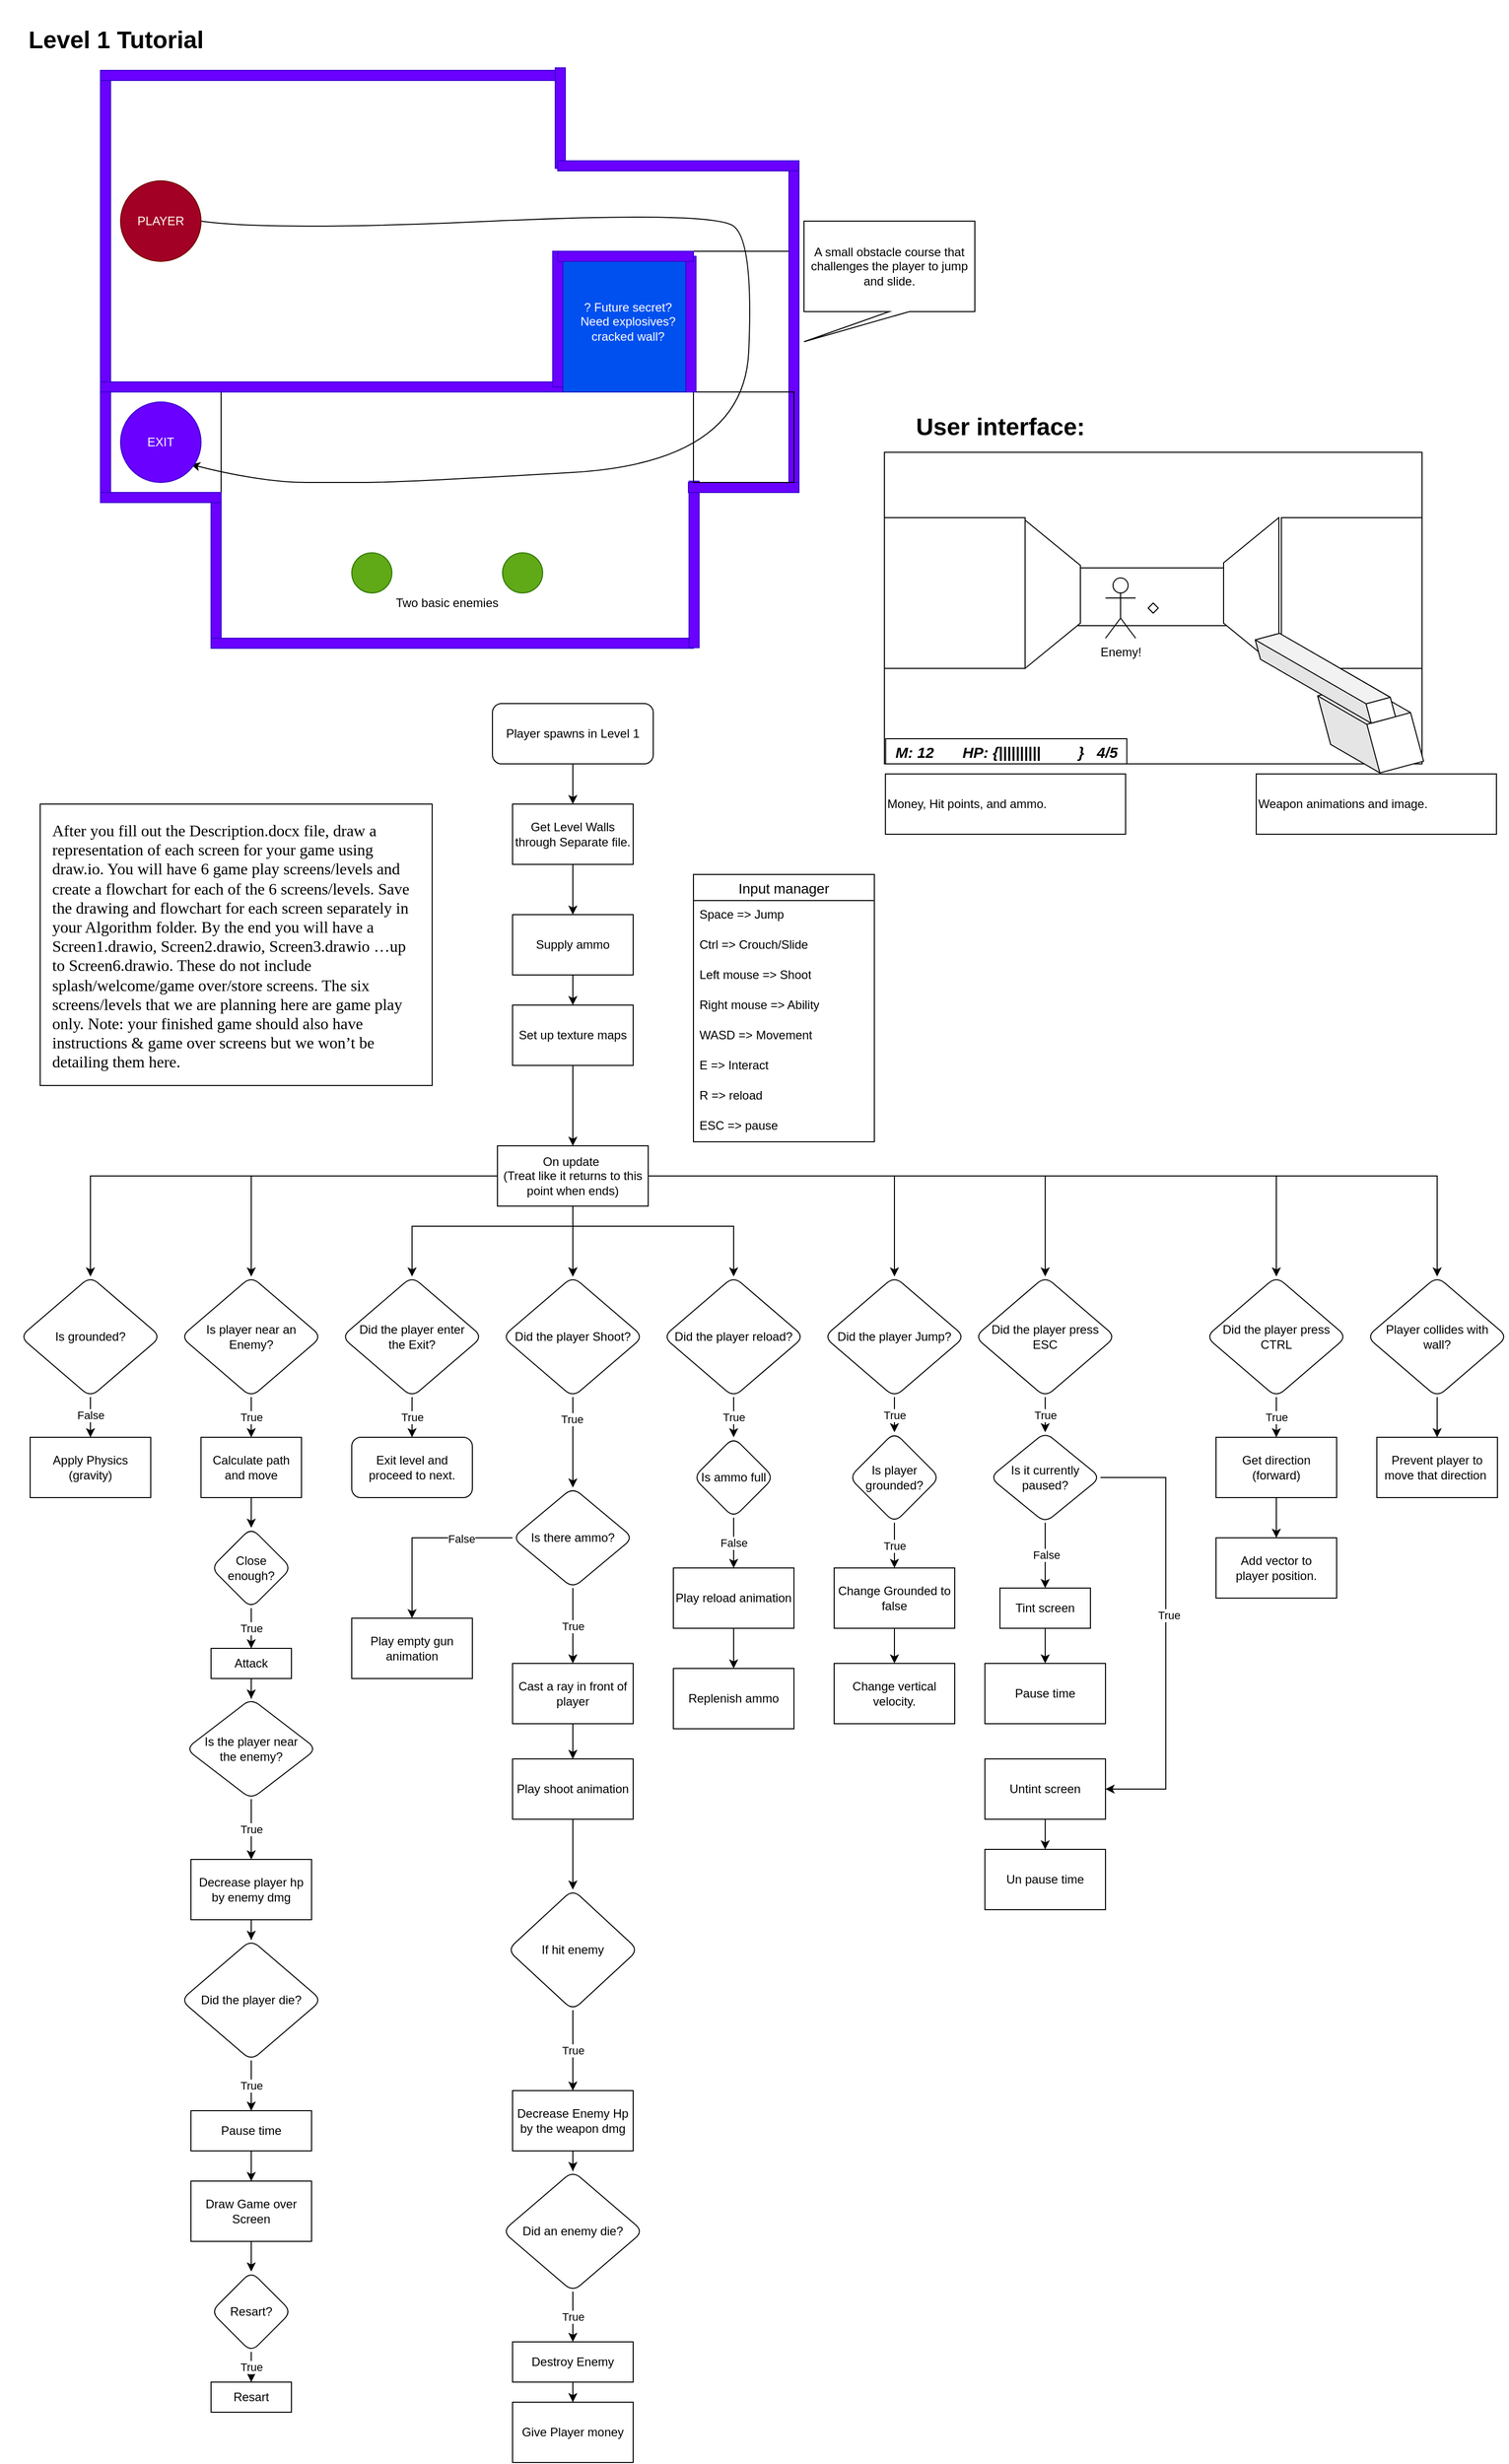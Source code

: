 <mxfile version="26.2.13">
  <diagram name="Page-1" id="WNBqa6FWyOd_pCipYuLc">
    <mxGraphModel dx="2950" dy="1890" grid="1" gridSize="10" guides="1" tooltips="1" connect="1" arrows="1" fold="1" page="1" pageScale="1" pageWidth="1200" pageHeight="2400" math="0" shadow="0">
      <root>
        <mxCell id="0" />
        <mxCell id="1" parent="0" />
        <mxCell id="zTRvoI3KLLLi6bIDWfeQ-5" value="" style="rounded=0;whiteSpace=wrap;html=1;gradientColor=default;fillColor=none;movable=1;resizable=1;rotatable=1;deletable=1;editable=1;locked=0;connectable=1;shadow=0;" parent="1" vertex="1">
          <mxGeometry x="690" y="270" width="100" height="140" as="geometry" />
        </mxCell>
        <mxCell id="zTRvoI3KLLLi6bIDWfeQ-10" value="" style="rounded=0;whiteSpace=wrap;html=1;" parent="1" vertex="1">
          <mxGeometry x="100" y="410" width="120" height="100" as="geometry" />
        </mxCell>
        <mxCell id="zTRvoI3KLLLi6bIDWfeQ-9" value="" style="curved=1;endArrow=classic;html=1;rounded=0;exitX=1;exitY=0.5;exitDx=0;exitDy=0;" parent="1" source="zTRvoI3KLLLi6bIDWfeQ-16" edge="1">
          <mxGeometry width="50" height="50" relative="1" as="geometry">
            <mxPoint x="280.0" y="240" as="sourcePoint" />
            <mxPoint x="190" y="481.951" as="targetPoint" />
            <Array as="points">
              <mxPoint x="270" y="250" />
              <mxPoint x="710" y="230" />
              <mxPoint x="750" y="260" />
              <mxPoint x="740" y="480" />
              <mxPoint x="400" y="500" />
              <mxPoint x="330" y="500" />
              <mxPoint x="280" y="500" />
              <mxPoint x="220" y="490" />
            </Array>
          </mxGeometry>
        </mxCell>
        <mxCell id="zTRvoI3KLLLi6bIDWfeQ-12" value="A small obstacle course that challenges the player to jump and slide." style="shape=callout;whiteSpace=wrap;html=1;perimeter=calloutPerimeter;position2=0;" parent="1" vertex="1">
          <mxGeometry x="800" y="240" width="170" height="120" as="geometry" />
        </mxCell>
        <mxCell id="zTRvoI3KLLLi6bIDWfeQ-13" value="" style="ellipse;whiteSpace=wrap;html=1;aspect=fixed;fillColor=#60a917;fontColor=#ffffff;strokeColor=#2D7600;" parent="1" vertex="1">
          <mxGeometry x="500" y="570" width="40" height="40" as="geometry" />
        </mxCell>
        <mxCell id="zTRvoI3KLLLi6bIDWfeQ-14" value="" style="ellipse;whiteSpace=wrap;html=1;aspect=fixed;fillColor=#60a917;fontColor=#ffffff;strokeColor=#2D7600;" parent="1" vertex="1">
          <mxGeometry x="350" y="570" width="40" height="40" as="geometry" />
        </mxCell>
        <mxCell id="zTRvoI3KLLLi6bIDWfeQ-15" value="Two basic enemies" style="text;html=1;align=center;verticalAlign=middle;whiteSpace=wrap;rounded=0;" parent="1" vertex="1">
          <mxGeometry x="390" y="610" width="110" height="20" as="geometry" />
        </mxCell>
        <mxCell id="zTRvoI3KLLLi6bIDWfeQ-16" value="PLAYER" style="ellipse;whiteSpace=wrap;html=1;aspect=fixed;fillColor=#a20025;fontColor=#ffffff;strokeColor=#6F0000;" parent="1" vertex="1">
          <mxGeometry x="120" y="200" width="80" height="80" as="geometry" />
        </mxCell>
        <mxCell id="zTRvoI3KLLLi6bIDWfeQ-18" value="EXIT" style="ellipse;whiteSpace=wrap;html=1;aspect=fixed;fillColor=#6a00ff;fontColor=#ffffff;strokeColor=#3700CC;" parent="1" vertex="1">
          <mxGeometry x="120" y="420" width="80" height="80" as="geometry" />
        </mxCell>
        <mxCell id="-UVeHRwFFb3G7hV3x6fx-47" value="" style="edgeStyle=orthogonalEdgeStyle;rounded=0;orthogonalLoop=1;jettySize=auto;html=1;" parent="1" source="zTRvoI3KLLLi6bIDWfeQ-20" target="-UVeHRwFFb3G7hV3x6fx-46" edge="1">
          <mxGeometry relative="1" as="geometry" />
        </mxCell>
        <mxCell id="zTRvoI3KLLLi6bIDWfeQ-20" value="Player spawns in Level 1" style="rounded=1;whiteSpace=wrap;html=1;" parent="1" vertex="1">
          <mxGeometry x="490" y="720" width="160" height="60" as="geometry" />
        </mxCell>
        <mxCell id="zTRvoI3KLLLi6bIDWfeQ-32" value="Input manager" style="swimlane;fontStyle=0;childLayout=stackLayout;horizontal=1;startSize=26;horizontalStack=0;resizeParent=1;resizeParentMax=0;resizeLast=0;collapsible=1;marginBottom=0;align=center;fontSize=14;" parent="1" vertex="1">
          <mxGeometry x="690" y="890" width="180" height="266" as="geometry">
            <mxRectangle x="790" y="520" width="130" height="30" as="alternateBounds" />
          </mxGeometry>
        </mxCell>
        <mxCell id="zTRvoI3KLLLi6bIDWfeQ-33" value="Space =&amp;gt; Jump" style="text;strokeColor=none;fillColor=none;spacingLeft=4;spacingRight=4;overflow=hidden;rotatable=0;points=[[0,0.5],[1,0.5]];portConstraint=eastwest;fontSize=12;whiteSpace=wrap;html=1;" parent="zTRvoI3KLLLi6bIDWfeQ-32" vertex="1">
          <mxGeometry y="26" width="180" height="30" as="geometry" />
        </mxCell>
        <mxCell id="zTRvoI3KLLLi6bIDWfeQ-34" value="Ctrl =&amp;gt; Crouch/Slide" style="text;strokeColor=none;fillColor=none;spacingLeft=4;spacingRight=4;overflow=hidden;rotatable=0;points=[[0,0.5],[1,0.5]];portConstraint=eastwest;fontSize=12;whiteSpace=wrap;html=1;" parent="zTRvoI3KLLLi6bIDWfeQ-32" vertex="1">
          <mxGeometry y="56" width="180" height="30" as="geometry" />
        </mxCell>
        <mxCell id="zTRvoI3KLLLi6bIDWfeQ-35" value="Left mouse =&amp;gt; Shoot" style="text;strokeColor=none;fillColor=none;spacingLeft=4;spacingRight=4;overflow=hidden;rotatable=0;points=[[0,0.5],[1,0.5]];portConstraint=eastwest;fontSize=12;whiteSpace=wrap;html=1;" parent="zTRvoI3KLLLi6bIDWfeQ-32" vertex="1">
          <mxGeometry y="86" width="180" height="30" as="geometry" />
        </mxCell>
        <mxCell id="zTRvoI3KLLLi6bIDWfeQ-36" value="Right mouse =&amp;gt; Ability" style="text;strokeColor=none;fillColor=none;spacingLeft=4;spacingRight=4;overflow=hidden;rotatable=0;points=[[0,0.5],[1,0.5]];portConstraint=eastwest;fontSize=12;whiteSpace=wrap;html=1;" parent="zTRvoI3KLLLi6bIDWfeQ-32" vertex="1">
          <mxGeometry y="116" width="180" height="30" as="geometry" />
        </mxCell>
        <mxCell id="zTRvoI3KLLLi6bIDWfeQ-37" value="WASD =&amp;gt; Movement" style="text;strokeColor=none;fillColor=none;spacingLeft=4;spacingRight=4;overflow=hidden;rotatable=0;points=[[0,0.5],[1,0.5]];portConstraint=eastwest;fontSize=12;whiteSpace=wrap;html=1;" parent="zTRvoI3KLLLi6bIDWfeQ-32" vertex="1">
          <mxGeometry y="146" width="180" height="30" as="geometry" />
        </mxCell>
        <mxCell id="zTRvoI3KLLLi6bIDWfeQ-39" value="E =&amp;gt; Interact" style="text;strokeColor=none;fillColor=none;spacingLeft=4;spacingRight=4;overflow=hidden;rotatable=0;points=[[0,0.5],[1,0.5]];portConstraint=eastwest;fontSize=12;whiteSpace=wrap;html=1;" parent="zTRvoI3KLLLi6bIDWfeQ-32" vertex="1">
          <mxGeometry y="176" width="180" height="30" as="geometry" />
        </mxCell>
        <mxCell id="zTRvoI3KLLLi6bIDWfeQ-38" value="R =&amp;gt; reload" style="text;strokeColor=none;fillColor=none;spacingLeft=4;spacingRight=4;overflow=hidden;rotatable=0;points=[[0,0.5],[1,0.5]];portConstraint=eastwest;fontSize=12;whiteSpace=wrap;html=1;" parent="zTRvoI3KLLLi6bIDWfeQ-32" vertex="1">
          <mxGeometry y="206" width="180" height="30" as="geometry" />
        </mxCell>
        <mxCell id="-UVeHRwFFb3G7hV3x6fx-55" value="ESC =&amp;gt; pause" style="text;strokeColor=none;fillColor=none;spacingLeft=4;spacingRight=4;overflow=hidden;rotatable=0;points=[[0,0.5],[1,0.5]];portConstraint=eastwest;fontSize=12;whiteSpace=wrap;html=1;" parent="zTRvoI3KLLLi6bIDWfeQ-32" vertex="1">
          <mxGeometry y="236" width="180" height="30" as="geometry" />
        </mxCell>
        <mxCell id="-UVeHRwFFb3G7hV3x6fx-13" value="" style="edgeStyle=orthogonalEdgeStyle;rounded=0;orthogonalLoop=1;jettySize=auto;html=1;" parent="1" source="zTRvoI3KLLLi6bIDWfeQ-40" target="-UVeHRwFFb3G7hV3x6fx-12" edge="1">
          <mxGeometry relative="1" as="geometry" />
        </mxCell>
        <mxCell id="dE-LeP1mxCF8OfB47Rku-4" value="True" style="edgeLabel;html=1;align=center;verticalAlign=middle;resizable=0;points=[];" parent="-UVeHRwFFb3G7hV3x6fx-13" vertex="1" connectable="0">
          <mxGeometry x="-0.511" y="-1" relative="1" as="geometry">
            <mxPoint as="offset" />
          </mxGeometry>
        </mxCell>
        <mxCell id="zTRvoI3KLLLi6bIDWfeQ-40" value="Did the player Shoot?" style="rhombus;whiteSpace=wrap;html=1;rounded=1;" parent="1" vertex="1">
          <mxGeometry x="500" y="1290" width="140" height="120" as="geometry" />
        </mxCell>
        <mxCell id="zTRvoI3KLLLi6bIDWfeQ-42" value="Apply Physics (gravity)" style="rounded=0;whiteSpace=wrap;html=1;" parent="1" vertex="1">
          <mxGeometry x="30" y="1450" width="120" height="60" as="geometry" />
        </mxCell>
        <mxCell id="zTRvoI3KLLLi6bIDWfeQ-55" value="" style="edgeStyle=orthogonalEdgeStyle;rounded=0;orthogonalLoop=1;jettySize=auto;html=1;" parent="1" source="zTRvoI3KLLLi6bIDWfeQ-43" target="zTRvoI3KLLLi6bIDWfeQ-40" edge="1">
          <mxGeometry relative="1" as="geometry" />
        </mxCell>
        <mxCell id="zTRvoI3KLLLi6bIDWfeQ-56" value="" style="edgeStyle=orthogonalEdgeStyle;rounded=0;orthogonalLoop=1;jettySize=auto;html=1;" parent="1" source="zTRvoI3KLLLi6bIDWfeQ-43" target="zTRvoI3KLLLi6bIDWfeQ-40" edge="1">
          <mxGeometry relative="1" as="geometry" />
        </mxCell>
        <mxCell id="zTRvoI3KLLLi6bIDWfeQ-66" style="edgeStyle=orthogonalEdgeStyle;rounded=0;orthogonalLoop=1;jettySize=auto;html=1;entryX=0.5;entryY=0;entryDx=0;entryDy=0;" parent="1" source="zTRvoI3KLLLi6bIDWfeQ-43" target="zTRvoI3KLLLi6bIDWfeQ-65" edge="1">
          <mxGeometry relative="1" as="geometry">
            <Array as="points">
              <mxPoint x="570" y="1240" />
              <mxPoint x="410" y="1240" />
            </Array>
          </mxGeometry>
        </mxCell>
        <mxCell id="zTRvoI3KLLLi6bIDWfeQ-106" style="edgeStyle=orthogonalEdgeStyle;rounded=0;orthogonalLoop=1;jettySize=auto;html=1;" parent="1" source="zTRvoI3KLLLi6bIDWfeQ-43" target="zTRvoI3KLLLi6bIDWfeQ-93" edge="1">
          <mxGeometry relative="1" as="geometry" />
        </mxCell>
        <mxCell id="-UVeHRwFFb3G7hV3x6fx-5" style="edgeStyle=orthogonalEdgeStyle;rounded=0;orthogonalLoop=1;jettySize=auto;html=1;" parent="1" source="zTRvoI3KLLLi6bIDWfeQ-43" target="-UVeHRwFFb3G7hV3x6fx-4" edge="1">
          <mxGeometry relative="1" as="geometry">
            <Array as="points">
              <mxPoint x="570" y="1240" />
              <mxPoint x="730" y="1240" />
            </Array>
          </mxGeometry>
        </mxCell>
        <mxCell id="-UVeHRwFFb3G7hV3x6fx-20" style="edgeStyle=orthogonalEdgeStyle;rounded=0;orthogonalLoop=1;jettySize=auto;html=1;" parent="1" source="zTRvoI3KLLLi6bIDWfeQ-43" target="-UVeHRwFFb3G7hV3x6fx-19" edge="1">
          <mxGeometry relative="1" as="geometry" />
        </mxCell>
        <mxCell id="-UVeHRwFFb3G7hV3x6fx-49" style="edgeStyle=orthogonalEdgeStyle;rounded=0;orthogonalLoop=1;jettySize=auto;html=1;" parent="1" source="zTRvoI3KLLLi6bIDWfeQ-43" target="-UVeHRwFFb3G7hV3x6fx-34" edge="1">
          <mxGeometry relative="1" as="geometry" />
        </mxCell>
        <mxCell id="dE-LeP1mxCF8OfB47Rku-6" style="edgeStyle=orthogonalEdgeStyle;rounded=0;orthogonalLoop=1;jettySize=auto;html=1;entryX=0.5;entryY=0;entryDx=0;entryDy=0;" parent="1" source="zTRvoI3KLLLi6bIDWfeQ-43" target="dE-LeP1mxCF8OfB47Rku-5" edge="1">
          <mxGeometry relative="1" as="geometry" />
        </mxCell>
        <mxCell id="dE-LeP1mxCF8OfB47Rku-7" style="edgeStyle=orthogonalEdgeStyle;rounded=0;orthogonalLoop=1;jettySize=auto;html=1;entryX=0.5;entryY=0;entryDx=0;entryDy=0;" parent="1" source="zTRvoI3KLLLi6bIDWfeQ-43" target="-UVeHRwFFb3G7hV3x6fx-56" edge="1">
          <mxGeometry relative="1" as="geometry" />
        </mxCell>
        <mxCell id="PCOMoOvTgNtJA-MKl3Vs-4" style="edgeStyle=orthogonalEdgeStyle;rounded=0;orthogonalLoop=1;jettySize=auto;html=1;entryX=0.5;entryY=0;entryDx=0;entryDy=0;" edge="1" parent="1" source="zTRvoI3KLLLi6bIDWfeQ-43" target="PCOMoOvTgNtJA-MKl3Vs-2">
          <mxGeometry relative="1" as="geometry" />
        </mxCell>
        <mxCell id="zTRvoI3KLLLi6bIDWfeQ-43" value="On update&amp;nbsp;&lt;div&gt;(Treat like it returns to this point when ends)&lt;/div&gt;" style="rounded=0;whiteSpace=wrap;html=1;" parent="1" vertex="1">
          <mxGeometry x="495" y="1160" width="150" height="60" as="geometry" />
        </mxCell>
        <mxCell id="-UVeHRwFFb3G7hV3x6fx-30" value="" style="edgeStyle=orthogonalEdgeStyle;rounded=0;orthogonalLoop=1;jettySize=auto;html=1;" parent="1" source="zTRvoI3KLLLi6bIDWfeQ-44" target="-UVeHRwFFb3G7hV3x6fx-29" edge="1">
          <mxGeometry relative="1" as="geometry" />
        </mxCell>
        <mxCell id="zTRvoI3KLLLi6bIDWfeQ-44" value="Cast a ray in front of player" style="rounded=0;whiteSpace=wrap;html=1;" parent="1" vertex="1">
          <mxGeometry x="510" y="1675" width="120" height="60" as="geometry" />
        </mxCell>
        <mxCell id="zTRvoI3KLLLi6bIDWfeQ-51" value="True" style="edgeStyle=orthogonalEdgeStyle;rounded=0;orthogonalLoop=1;jettySize=auto;html=1;" parent="1" source="zTRvoI3KLLLi6bIDWfeQ-48" target="zTRvoI3KLLLi6bIDWfeQ-50" edge="1">
          <mxGeometry relative="1" as="geometry" />
        </mxCell>
        <mxCell id="zTRvoI3KLLLi6bIDWfeQ-48" value="If hit enemy" style="rhombus;whiteSpace=wrap;html=1;rounded=1;" parent="1" vertex="1">
          <mxGeometry x="505" y="1900" width="130" height="120" as="geometry" />
        </mxCell>
        <mxCell id="-UVeHRwFFb3G7hV3x6fx-3" value="" style="edgeStyle=orthogonalEdgeStyle;rounded=0;orthogonalLoop=1;jettySize=auto;html=1;" parent="1" source="zTRvoI3KLLLi6bIDWfeQ-50" target="zTRvoI3KLLLi6bIDWfeQ-72" edge="1">
          <mxGeometry relative="1" as="geometry" />
        </mxCell>
        <mxCell id="zTRvoI3KLLLi6bIDWfeQ-50" value="Decrease Enemy Hp by the weapon dmg" style="whiteSpace=wrap;html=1;rounded=0;" parent="1" vertex="1">
          <mxGeometry x="510" y="2100" width="120" height="60" as="geometry" />
        </mxCell>
        <mxCell id="zTRvoI3KLLLi6bIDWfeQ-64" value="True" style="edgeStyle=orthogonalEdgeStyle;rounded=0;orthogonalLoop=1;jettySize=auto;html=1;" parent="1" source="zTRvoI3KLLLi6bIDWfeQ-59" target="zTRvoI3KLLLi6bIDWfeQ-63" edge="1">
          <mxGeometry relative="1" as="geometry" />
        </mxCell>
        <mxCell id="zTRvoI3KLLLi6bIDWfeQ-59" value="Is the player near the enemy?" style="rhombus;whiteSpace=wrap;html=1;rounded=1;spacing=10;" parent="1" vertex="1">
          <mxGeometry x="185" y="1710" width="130" height="100" as="geometry" />
        </mxCell>
        <mxCell id="-UVeHRwFFb3G7hV3x6fx-2" value="" style="edgeStyle=orthogonalEdgeStyle;rounded=0;orthogonalLoop=1;jettySize=auto;html=1;" parent="1" source="zTRvoI3KLLLi6bIDWfeQ-63" target="zTRvoI3KLLLi6bIDWfeQ-78" edge="1">
          <mxGeometry relative="1" as="geometry" />
        </mxCell>
        <mxCell id="zTRvoI3KLLLi6bIDWfeQ-63" value="Decrease player hp by enemy dmg" style="rounded=0;whiteSpace=wrap;html=1;" parent="1" vertex="1">
          <mxGeometry x="190" y="1870" width="120" height="60" as="geometry" />
        </mxCell>
        <mxCell id="zTRvoI3KLLLi6bIDWfeQ-71" value="True" style="edgeStyle=orthogonalEdgeStyle;rounded=0;orthogonalLoop=1;jettySize=auto;html=1;" parent="1" source="zTRvoI3KLLLi6bIDWfeQ-65" target="zTRvoI3KLLLi6bIDWfeQ-70" edge="1">
          <mxGeometry relative="1" as="geometry" />
        </mxCell>
        <mxCell id="zTRvoI3KLLLi6bIDWfeQ-65" value="Did the player enter the Exit?" style="rhombus;whiteSpace=wrap;html=1;rounded=1;spacingLeft=10;spacingRight=10;" parent="1" vertex="1">
          <mxGeometry x="340" y="1290" width="140" height="120" as="geometry" />
        </mxCell>
        <mxCell id="zTRvoI3KLLLi6bIDWfeQ-70" value="Exit level and proceed to next." style="whiteSpace=wrap;html=1;rounded=1;spacingLeft=10;spacingRight=10;" parent="1" vertex="1">
          <mxGeometry x="350" y="1450" width="120" height="60" as="geometry" />
        </mxCell>
        <mxCell id="zTRvoI3KLLLi6bIDWfeQ-75" value="True" style="edgeStyle=orthogonalEdgeStyle;rounded=0;orthogonalLoop=1;jettySize=auto;html=1;" parent="1" source="zTRvoI3KLLLi6bIDWfeQ-72" target="zTRvoI3KLLLi6bIDWfeQ-74" edge="1">
          <mxGeometry relative="1" as="geometry" />
        </mxCell>
        <mxCell id="zTRvoI3KLLLi6bIDWfeQ-72" value="Did an enemy die?" style="rhombus;whiteSpace=wrap;html=1;rounded=1;" parent="1" vertex="1">
          <mxGeometry x="500" y="2180" width="140" height="120" as="geometry" />
        </mxCell>
        <mxCell id="zTRvoI3KLLLi6bIDWfeQ-77" value="" style="edgeStyle=orthogonalEdgeStyle;rounded=0;orthogonalLoop=1;jettySize=auto;html=1;" parent="1" source="zTRvoI3KLLLi6bIDWfeQ-74" target="zTRvoI3KLLLi6bIDWfeQ-76" edge="1">
          <mxGeometry relative="1" as="geometry" />
        </mxCell>
        <mxCell id="zTRvoI3KLLLi6bIDWfeQ-74" value="Destroy Enemy" style="whiteSpace=wrap;html=1;rounded=0;" parent="1" vertex="1">
          <mxGeometry x="510" y="2350" width="120" height="40" as="geometry" />
        </mxCell>
        <mxCell id="zTRvoI3KLLLi6bIDWfeQ-76" value="Give Player money" style="whiteSpace=wrap;html=1;rounded=0;" parent="1" vertex="1">
          <mxGeometry x="510" y="2410" width="120" height="60" as="geometry" />
        </mxCell>
        <mxCell id="zTRvoI3KLLLi6bIDWfeQ-81" value="True" style="edgeStyle=orthogonalEdgeStyle;rounded=0;orthogonalLoop=1;jettySize=auto;html=1;" parent="1" source="zTRvoI3KLLLi6bIDWfeQ-78" target="zTRvoI3KLLLi6bIDWfeQ-79" edge="1">
          <mxGeometry relative="1" as="geometry" />
        </mxCell>
        <mxCell id="zTRvoI3KLLLi6bIDWfeQ-78" value="Did the player die?" style="rhombus;whiteSpace=wrap;html=1;rounded=1;" parent="1" vertex="1">
          <mxGeometry x="180" y="1950" width="140" height="120" as="geometry" />
        </mxCell>
        <mxCell id="zTRvoI3KLLLi6bIDWfeQ-82" value="" style="edgeStyle=orthogonalEdgeStyle;rounded=0;orthogonalLoop=1;jettySize=auto;html=1;" parent="1" source="zTRvoI3KLLLi6bIDWfeQ-79" target="zTRvoI3KLLLi6bIDWfeQ-80" edge="1">
          <mxGeometry relative="1" as="geometry" />
        </mxCell>
        <mxCell id="zTRvoI3KLLLi6bIDWfeQ-79" value="Pause time" style="whiteSpace=wrap;html=1;rounded=0;" parent="1" vertex="1">
          <mxGeometry x="190" y="2120" width="120" height="40" as="geometry" />
        </mxCell>
        <mxCell id="zTRvoI3KLLLi6bIDWfeQ-87" value="" style="edgeStyle=orthogonalEdgeStyle;rounded=0;orthogonalLoop=1;jettySize=auto;html=1;" parent="1" source="zTRvoI3KLLLi6bIDWfeQ-80" target="zTRvoI3KLLLi6bIDWfeQ-86" edge="1">
          <mxGeometry relative="1" as="geometry" />
        </mxCell>
        <mxCell id="zTRvoI3KLLLi6bIDWfeQ-80" value="Draw Game over Screen" style="whiteSpace=wrap;html=1;rounded=0;" parent="1" vertex="1">
          <mxGeometry x="190" y="2190" width="120" height="60" as="geometry" />
        </mxCell>
        <mxCell id="zTRvoI3KLLLi6bIDWfeQ-89" value="True" style="edgeStyle=orthogonalEdgeStyle;rounded=0;orthogonalLoop=1;jettySize=auto;html=1;" parent="1" source="zTRvoI3KLLLi6bIDWfeQ-86" target="zTRvoI3KLLLi6bIDWfeQ-88" edge="1">
          <mxGeometry relative="1" as="geometry" />
        </mxCell>
        <mxCell id="zTRvoI3KLLLi6bIDWfeQ-86" value="Resart?" style="rhombus;whiteSpace=wrap;html=1;rounded=1;" parent="1" vertex="1">
          <mxGeometry x="210" y="2280" width="80" height="80" as="geometry" />
        </mxCell>
        <mxCell id="zTRvoI3KLLLi6bIDWfeQ-88" value="Resart" style="whiteSpace=wrap;html=1;rounded=0;" parent="1" vertex="1">
          <mxGeometry x="210" y="2390" width="80" height="30" as="geometry" />
        </mxCell>
        <mxCell id="zTRvoI3KLLLi6bIDWfeQ-98" value="True" style="edgeStyle=orthogonalEdgeStyle;rounded=0;orthogonalLoop=1;jettySize=auto;html=1;" parent="1" source="zTRvoI3KLLLi6bIDWfeQ-93" target="zTRvoI3KLLLi6bIDWfeQ-97" edge="1">
          <mxGeometry relative="1" as="geometry" />
        </mxCell>
        <mxCell id="zTRvoI3KLLLi6bIDWfeQ-93" value="Is player near an Enemy?" style="rhombus;whiteSpace=wrap;html=1;rounded=1;spacingLeft=10;spacingRight=10;" parent="1" vertex="1">
          <mxGeometry x="180" y="1290" width="140" height="120" as="geometry" />
        </mxCell>
        <mxCell id="zTRvoI3KLLLi6bIDWfeQ-103" value="" style="edgeStyle=orthogonalEdgeStyle;rounded=0;orthogonalLoop=1;jettySize=auto;html=1;" parent="1" source="zTRvoI3KLLLi6bIDWfeQ-97" target="zTRvoI3KLLLi6bIDWfeQ-102" edge="1">
          <mxGeometry relative="1" as="geometry" />
        </mxCell>
        <mxCell id="zTRvoI3KLLLi6bIDWfeQ-97" value="Calculate path and move" style="whiteSpace=wrap;html=1;rounded=0;" parent="1" vertex="1">
          <mxGeometry x="200" y="1450" width="100" height="60" as="geometry" />
        </mxCell>
        <mxCell id="zTRvoI3KLLLi6bIDWfeQ-105" value="True" style="edgeStyle=orthogonalEdgeStyle;rounded=0;orthogonalLoop=1;jettySize=auto;html=1;" parent="1" source="zTRvoI3KLLLi6bIDWfeQ-102" target="zTRvoI3KLLLi6bIDWfeQ-104" edge="1">
          <mxGeometry relative="1" as="geometry" />
        </mxCell>
        <mxCell id="zTRvoI3KLLLi6bIDWfeQ-102" value="Close enough?" style="rhombus;whiteSpace=wrap;html=1;rounded=1;" parent="1" vertex="1">
          <mxGeometry x="210" y="1540" width="80" height="80" as="geometry" />
        </mxCell>
        <mxCell id="-UVeHRwFFb3G7hV3x6fx-1" value="" style="edgeStyle=orthogonalEdgeStyle;rounded=0;orthogonalLoop=1;jettySize=auto;html=1;" parent="1" source="zTRvoI3KLLLi6bIDWfeQ-104" target="zTRvoI3KLLLi6bIDWfeQ-59" edge="1">
          <mxGeometry relative="1" as="geometry" />
        </mxCell>
        <mxCell id="zTRvoI3KLLLi6bIDWfeQ-104" value="Attack" style="whiteSpace=wrap;html=1;rounded=0;" parent="1" vertex="1">
          <mxGeometry x="210" y="1660" width="80" height="30" as="geometry" />
        </mxCell>
        <mxCell id="zTRvoI3KLLLi6bIDWfeQ-110" value="Level 1 Tutorial" style="text;strokeColor=none;fillColor=none;html=1;fontSize=24;fontStyle=1;verticalAlign=middle;align=center;" parent="1" vertex="1">
          <mxGeometry y="20" width="230" height="80" as="geometry" />
        </mxCell>
        <mxCell id="-UVeHRwFFb3G7hV3x6fx-9" value="True" style="edgeStyle=orthogonalEdgeStyle;rounded=0;orthogonalLoop=1;jettySize=auto;html=1;" parent="1" source="-UVeHRwFFb3G7hV3x6fx-4" target="-UVeHRwFFb3G7hV3x6fx-8" edge="1">
          <mxGeometry relative="1" as="geometry" />
        </mxCell>
        <mxCell id="-UVeHRwFFb3G7hV3x6fx-4" value="Did the player reload?" style="rhombus;whiteSpace=wrap;html=1;rounded=1;" parent="1" vertex="1">
          <mxGeometry x="660" y="1290" width="140" height="120" as="geometry" />
        </mxCell>
        <mxCell id="-UVeHRwFFb3G7hV3x6fx-11" value="False" style="edgeStyle=orthogonalEdgeStyle;rounded=0;orthogonalLoop=1;jettySize=auto;html=1;" parent="1" source="-UVeHRwFFb3G7hV3x6fx-8" target="-UVeHRwFFb3G7hV3x6fx-10" edge="1">
          <mxGeometry relative="1" as="geometry" />
        </mxCell>
        <mxCell id="-UVeHRwFFb3G7hV3x6fx-8" value="Is ammo full" style="rhombus;whiteSpace=wrap;html=1;rounded=1;" parent="1" vertex="1">
          <mxGeometry x="690" y="1450" width="80" height="80" as="geometry" />
        </mxCell>
        <mxCell id="-UVeHRwFFb3G7hV3x6fx-17" value="" style="edgeStyle=orthogonalEdgeStyle;rounded=0;orthogonalLoop=1;jettySize=auto;html=1;" parent="1" source="-UVeHRwFFb3G7hV3x6fx-10" target="-UVeHRwFFb3G7hV3x6fx-16" edge="1">
          <mxGeometry relative="1" as="geometry" />
        </mxCell>
        <mxCell id="-UVeHRwFFb3G7hV3x6fx-10" value="Play reload animation" style="whiteSpace=wrap;html=1;rounded=0;" parent="1" vertex="1">
          <mxGeometry x="670" y="1580" width="120" height="60" as="geometry" />
        </mxCell>
        <mxCell id="-UVeHRwFFb3G7hV3x6fx-15" value="True" style="edgeStyle=orthogonalEdgeStyle;rounded=0;orthogonalLoop=1;jettySize=auto;html=1;" parent="1" source="-UVeHRwFFb3G7hV3x6fx-12" target="zTRvoI3KLLLi6bIDWfeQ-44" edge="1">
          <mxGeometry relative="1" as="geometry" />
        </mxCell>
        <mxCell id="-UVeHRwFFb3G7hV3x6fx-28" value="" style="edgeStyle=orthogonalEdgeStyle;rounded=0;orthogonalLoop=1;jettySize=auto;html=1;" parent="1" source="-UVeHRwFFb3G7hV3x6fx-12" target="-UVeHRwFFb3G7hV3x6fx-27" edge="1">
          <mxGeometry relative="1" as="geometry" />
        </mxCell>
        <mxCell id="-UVeHRwFFb3G7hV3x6fx-71" value="False" style="edgeLabel;html=1;align=center;verticalAlign=middle;resizable=0;points=[];" parent="-UVeHRwFFb3G7hV3x6fx-28" vertex="1" connectable="0">
          <mxGeometry x="-0.43" y="1" relative="1" as="geometry">
            <mxPoint as="offset" />
          </mxGeometry>
        </mxCell>
        <mxCell id="-UVeHRwFFb3G7hV3x6fx-12" value="Is there ammo?" style="rhombus;whiteSpace=wrap;html=1;rounded=1;" parent="1" vertex="1">
          <mxGeometry x="510" y="1500" width="120" height="100" as="geometry" />
        </mxCell>
        <mxCell id="-UVeHRwFFb3G7hV3x6fx-16" value="Replenish ammo" style="whiteSpace=wrap;html=1;rounded=0;" parent="1" vertex="1">
          <mxGeometry x="670" y="1680" width="120" height="60" as="geometry" />
        </mxCell>
        <mxCell id="-UVeHRwFFb3G7hV3x6fx-22" value="True" style="edgeStyle=orthogonalEdgeStyle;rounded=0;orthogonalLoop=1;jettySize=auto;html=1;" parent="1" source="-UVeHRwFFb3G7hV3x6fx-19" target="-UVeHRwFFb3G7hV3x6fx-21" edge="1">
          <mxGeometry relative="1" as="geometry" />
        </mxCell>
        <mxCell id="-UVeHRwFFb3G7hV3x6fx-19" value="Did the player Jump?" style="rhombus;whiteSpace=wrap;html=1;rounded=1;" parent="1" vertex="1">
          <mxGeometry x="820" y="1290" width="140" height="120" as="geometry" />
        </mxCell>
        <mxCell id="-UVeHRwFFb3G7hV3x6fx-24" value="True" style="edgeStyle=orthogonalEdgeStyle;rounded=0;orthogonalLoop=1;jettySize=auto;html=1;" parent="1" source="-UVeHRwFFb3G7hV3x6fx-21" target="-UVeHRwFFb3G7hV3x6fx-23" edge="1">
          <mxGeometry relative="1" as="geometry" />
        </mxCell>
        <mxCell id="-UVeHRwFFb3G7hV3x6fx-21" value="Is player grounded?" style="rhombus;whiteSpace=wrap;html=1;rounded=1;" parent="1" vertex="1">
          <mxGeometry x="845" y="1445" width="90" height="90" as="geometry" />
        </mxCell>
        <mxCell id="-UVeHRwFFb3G7hV3x6fx-26" value="" style="edgeStyle=orthogonalEdgeStyle;rounded=0;orthogonalLoop=1;jettySize=auto;html=1;" parent="1" source="-UVeHRwFFb3G7hV3x6fx-23" target="-UVeHRwFFb3G7hV3x6fx-25" edge="1">
          <mxGeometry relative="1" as="geometry" />
        </mxCell>
        <mxCell id="-UVeHRwFFb3G7hV3x6fx-23" value="Change Grounded to false" style="whiteSpace=wrap;html=1;rounded=0;" parent="1" vertex="1">
          <mxGeometry x="830" y="1580" width="120" height="60" as="geometry" />
        </mxCell>
        <mxCell id="-UVeHRwFFb3G7hV3x6fx-25" value="Change vertical velocity." style="whiteSpace=wrap;html=1;rounded=0;" parent="1" vertex="1">
          <mxGeometry x="830" y="1675" width="120" height="60" as="geometry" />
        </mxCell>
        <mxCell id="-UVeHRwFFb3G7hV3x6fx-27" value="Play empty gun animation" style="whiteSpace=wrap;html=1;rounded=0;" parent="1" vertex="1">
          <mxGeometry x="350" y="1630" width="120" height="60" as="geometry" />
        </mxCell>
        <mxCell id="-UVeHRwFFb3G7hV3x6fx-31" value="" style="edgeStyle=orthogonalEdgeStyle;rounded=0;orthogonalLoop=1;jettySize=auto;html=1;" parent="1" source="-UVeHRwFFb3G7hV3x6fx-29" target="zTRvoI3KLLLi6bIDWfeQ-48" edge="1">
          <mxGeometry relative="1" as="geometry" />
        </mxCell>
        <mxCell id="-UVeHRwFFb3G7hV3x6fx-29" value="Play shoot animation" style="whiteSpace=wrap;html=1;rounded=0;" parent="1" vertex="1">
          <mxGeometry x="510" y="1770" width="120" height="60" as="geometry" />
        </mxCell>
        <mxCell id="-UVeHRwFFb3G7hV3x6fx-38" style="edgeStyle=orthogonalEdgeStyle;rounded=0;orthogonalLoop=1;jettySize=auto;html=1;" parent="1" source="-UVeHRwFFb3G7hV3x6fx-34" target="zTRvoI3KLLLi6bIDWfeQ-42" edge="1">
          <mxGeometry relative="1" as="geometry" />
        </mxCell>
        <mxCell id="-UVeHRwFFb3G7hV3x6fx-41" value="False" style="edgeLabel;html=1;align=center;verticalAlign=middle;resizable=0;points=[];" parent="-UVeHRwFFb3G7hV3x6fx-38" vertex="1" connectable="0">
          <mxGeometry x="-0.102" relative="1" as="geometry">
            <mxPoint as="offset" />
          </mxGeometry>
        </mxCell>
        <mxCell id="-UVeHRwFFb3G7hV3x6fx-34" value="Is grounded?" style="rhombus;whiteSpace=wrap;html=1;rounded=1;" parent="1" vertex="1">
          <mxGeometry x="20" y="1290" width="140" height="120" as="geometry" />
        </mxCell>
        <mxCell id="-UVeHRwFFb3G7hV3x6fx-51" value="" style="edgeStyle=orthogonalEdgeStyle;rounded=0;orthogonalLoop=1;jettySize=auto;html=1;" parent="1" source="-UVeHRwFFb3G7hV3x6fx-46" target="-UVeHRwFFb3G7hV3x6fx-50" edge="1">
          <mxGeometry relative="1" as="geometry" />
        </mxCell>
        <mxCell id="-UVeHRwFFb3G7hV3x6fx-46" value="Get Level Walls through Separate file." style="rounded=0;whiteSpace=wrap;html=1;" parent="1" vertex="1">
          <mxGeometry x="510" y="820" width="120" height="60" as="geometry" />
        </mxCell>
        <mxCell id="-UVeHRwFFb3G7hV3x6fx-53" value="" style="edgeStyle=orthogonalEdgeStyle;rounded=0;orthogonalLoop=1;jettySize=auto;html=1;" parent="1" source="-UVeHRwFFb3G7hV3x6fx-50" target="-UVeHRwFFb3G7hV3x6fx-52" edge="1">
          <mxGeometry relative="1" as="geometry" />
        </mxCell>
        <mxCell id="-UVeHRwFFb3G7hV3x6fx-50" value="Supply ammo" style="whiteSpace=wrap;html=1;rounded=0;" parent="1" vertex="1">
          <mxGeometry x="510" y="930" width="120" height="60" as="geometry" />
        </mxCell>
        <mxCell id="-UVeHRwFFb3G7hV3x6fx-54" style="edgeStyle=orthogonalEdgeStyle;rounded=0;orthogonalLoop=1;jettySize=auto;html=1;entryX=0.5;entryY=0;entryDx=0;entryDy=0;" parent="1" source="-UVeHRwFFb3G7hV3x6fx-52" target="zTRvoI3KLLLi6bIDWfeQ-43" edge="1">
          <mxGeometry relative="1" as="geometry" />
        </mxCell>
        <mxCell id="-UVeHRwFFb3G7hV3x6fx-52" value="Set up texture maps" style="whiteSpace=wrap;html=1;rounded=0;" parent="1" vertex="1">
          <mxGeometry x="510" y="1020" width="120" height="60" as="geometry" />
        </mxCell>
        <mxCell id="-UVeHRwFFb3G7hV3x6fx-63" value="True" style="edgeStyle=orthogonalEdgeStyle;rounded=0;orthogonalLoop=1;jettySize=auto;html=1;" parent="1" source="-UVeHRwFFb3G7hV3x6fx-56" target="-UVeHRwFFb3G7hV3x6fx-62" edge="1">
          <mxGeometry relative="1" as="geometry" />
        </mxCell>
        <mxCell id="-UVeHRwFFb3G7hV3x6fx-56" value="Did the player press ESC" style="rhombus;whiteSpace=wrap;html=1;rounded=1;spacingRight=10;spacingLeft=10;" parent="1" vertex="1">
          <mxGeometry x="970" y="1290" width="140" height="120" as="geometry" />
        </mxCell>
        <mxCell id="-UVeHRwFFb3G7hV3x6fx-61" value="" style="edgeStyle=orthogonalEdgeStyle;rounded=0;orthogonalLoop=1;jettySize=auto;html=1;" parent="1" source="-UVeHRwFFb3G7hV3x6fx-58" target="-UVeHRwFFb3G7hV3x6fx-60" edge="1">
          <mxGeometry relative="1" as="geometry" />
        </mxCell>
        <mxCell id="-UVeHRwFFb3G7hV3x6fx-58" value="Tint screen" style="whiteSpace=wrap;html=1;rounded=0;spacingRight=10;spacingLeft=10;" parent="1" vertex="1">
          <mxGeometry x="995" y="1600" width="90" height="40" as="geometry" />
        </mxCell>
        <mxCell id="-UVeHRwFFb3G7hV3x6fx-60" value="Pause time" style="whiteSpace=wrap;html=1;rounded=0;spacingRight=10;spacingLeft=10;" parent="1" vertex="1">
          <mxGeometry x="980" y="1675" width="120" height="60" as="geometry" />
        </mxCell>
        <mxCell id="-UVeHRwFFb3G7hV3x6fx-64" value="" style="edgeStyle=orthogonalEdgeStyle;rounded=0;orthogonalLoop=1;jettySize=auto;html=1;" parent="1" source="-UVeHRwFFb3G7hV3x6fx-62" target="-UVeHRwFFb3G7hV3x6fx-58" edge="1">
          <mxGeometry relative="1" as="geometry" />
        </mxCell>
        <mxCell id="-UVeHRwFFb3G7hV3x6fx-65" value="False" style="edgeLabel;html=1;align=center;verticalAlign=middle;resizable=0;points=[];" parent="-UVeHRwFFb3G7hV3x6fx-64" vertex="1" connectable="0">
          <mxGeometry x="-0.013" y="1" relative="1" as="geometry">
            <mxPoint as="offset" />
          </mxGeometry>
        </mxCell>
        <mxCell id="-UVeHRwFFb3G7hV3x6fx-67" value="" style="edgeStyle=orthogonalEdgeStyle;rounded=0;orthogonalLoop=1;jettySize=auto;html=1;" parent="1" source="-UVeHRwFFb3G7hV3x6fx-62" target="-UVeHRwFFb3G7hV3x6fx-66" edge="1">
          <mxGeometry relative="1" as="geometry">
            <Array as="points">
              <mxPoint x="1160" y="1490" />
              <mxPoint x="1160" y="1800" />
            </Array>
          </mxGeometry>
        </mxCell>
        <mxCell id="-UVeHRwFFb3G7hV3x6fx-68" value="True" style="edgeLabel;html=1;align=center;verticalAlign=middle;resizable=0;points=[];" parent="-UVeHRwFFb3G7hV3x6fx-67" vertex="1" connectable="0">
          <mxGeometry x="-0.074" y="3" relative="1" as="geometry">
            <mxPoint as="offset" />
          </mxGeometry>
        </mxCell>
        <mxCell id="-UVeHRwFFb3G7hV3x6fx-62" value="Is it currently paused?" style="rhombus;whiteSpace=wrap;html=1;rounded=1;spacingRight=10;spacingLeft=10;" parent="1" vertex="1">
          <mxGeometry x="985" y="1445" width="110" height="90" as="geometry" />
        </mxCell>
        <mxCell id="-UVeHRwFFb3G7hV3x6fx-70" value="" style="edgeStyle=orthogonalEdgeStyle;rounded=0;orthogonalLoop=1;jettySize=auto;html=1;" parent="1" source="-UVeHRwFFb3G7hV3x6fx-66" target="-UVeHRwFFb3G7hV3x6fx-69" edge="1">
          <mxGeometry relative="1" as="geometry" />
        </mxCell>
        <mxCell id="-UVeHRwFFb3G7hV3x6fx-66" value="Untint screen" style="whiteSpace=wrap;html=1;rounded=0;spacingRight=10;spacingLeft=10;" parent="1" vertex="1">
          <mxGeometry x="980" y="1770" width="120" height="60" as="geometry" />
        </mxCell>
        <mxCell id="-UVeHRwFFb3G7hV3x6fx-69" value="Un pause time" style="whiteSpace=wrap;html=1;rounded=0;spacingRight=10;spacingLeft=10;" parent="1" vertex="1">
          <mxGeometry x="980" y="1860" width="120" height="60" as="geometry" />
        </mxCell>
        <mxCell id="-UVeHRwFFb3G7hV3x6fx-75" value="&lt;span style=&quot;color: rgb(0, 0, 0); font-family: &amp;quot;Times New Roman&amp;quot;; font-size: medium;&quot;&gt;After you fill out the Description.docx file, draw a representation of each screen for your game using draw.io. You will have 6 game play screens/levels and create a flowchart for each of the 6 screens/levels. Save the drawing and flowchart for each screen separately in your Algorithm folder. By the end you will have a Screen1.drawio, Screen2.drawio, Screen3.drawio …up to Screen6.drawio. These do not include splash/welcome/game over/store screens. The six screens/levels that we are planning here are game play only. Note: your finished game should also have instructions &amp;amp; game over screens but we won’t be detailing them here.&lt;/span&gt;" style="rounded=0;whiteSpace=wrap;html=1;align=left;verticalAlign=top;spacingBottom=10;spacingLeft=10;spacingRight=10;spacingTop=10;" parent="1" vertex="1">
          <mxGeometry x="40" y="820" width="390" height="280" as="geometry" />
        </mxCell>
        <mxCell id="dE-LeP1mxCF8OfB47Rku-11" value="True" style="edgeStyle=orthogonalEdgeStyle;rounded=0;orthogonalLoop=1;jettySize=auto;html=1;" parent="1" source="dE-LeP1mxCF8OfB47Rku-5" target="dE-LeP1mxCF8OfB47Rku-10" edge="1">
          <mxGeometry relative="1" as="geometry" />
        </mxCell>
        <mxCell id="dE-LeP1mxCF8OfB47Rku-5" value="Did the player press CTRL" style="rhombus;whiteSpace=wrap;html=1;rounded=1;spacingRight=10;spacingLeft=10;" parent="1" vertex="1">
          <mxGeometry x="1200" y="1290" width="140" height="120" as="geometry" />
        </mxCell>
        <mxCell id="dE-LeP1mxCF8OfB47Rku-13" value="" style="edgeStyle=orthogonalEdgeStyle;rounded=0;orthogonalLoop=1;jettySize=auto;html=1;" parent="1" source="dE-LeP1mxCF8OfB47Rku-10" target="dE-LeP1mxCF8OfB47Rku-12" edge="1">
          <mxGeometry relative="1" as="geometry" />
        </mxCell>
        <mxCell id="dE-LeP1mxCF8OfB47Rku-10" value="Get direction (forward)" style="whiteSpace=wrap;html=1;rounded=0;spacingRight=10;spacingLeft=10;" parent="1" vertex="1">
          <mxGeometry x="1210" y="1450" width="120" height="60" as="geometry" />
        </mxCell>
        <mxCell id="dE-LeP1mxCF8OfB47Rku-12" value="Add vector to player position." style="whiteSpace=wrap;html=1;rounded=0;spacingRight=10;spacingLeft=10;" parent="1" vertex="1">
          <mxGeometry x="1210" y="1550" width="120" height="60" as="geometry" />
        </mxCell>
        <mxCell id="dE-LeP1mxCF8OfB47Rku-15" value="" style="rounded=0;whiteSpace=wrap;html=1;" parent="1" vertex="1">
          <mxGeometry x="880" y="470" width="535" height="310" as="geometry" />
        </mxCell>
        <mxCell id="dE-LeP1mxCF8OfB47Rku-32" value="" style="rounded=0;whiteSpace=wrap;html=1;" parent="1" vertex="1">
          <mxGeometry x="1070" y="585" width="150" height="57.5" as="geometry" />
        </mxCell>
        <mxCell id="dE-LeP1mxCF8OfB47Rku-25" value="" style="rounded=0;whiteSpace=wrap;html=1;" parent="1" vertex="1">
          <mxGeometry x="880" y="535" width="140" height="150" as="geometry" />
        </mxCell>
        <mxCell id="dE-LeP1mxCF8OfB47Rku-28" value="" style="shape=trapezoid;perimeter=trapezoidPerimeter;whiteSpace=wrap;html=1;fixedSize=1;rotation=90;size=45;" parent="1" vertex="1">
          <mxGeometry x="973.75" y="583.75" width="147.5" height="55" as="geometry" />
        </mxCell>
        <mxCell id="dE-LeP1mxCF8OfB47Rku-29" value="" style="rounded=0;whiteSpace=wrap;html=1;" parent="1" vertex="1">
          <mxGeometry x="1275" y="535" width="140" height="150" as="geometry" />
        </mxCell>
        <mxCell id="dE-LeP1mxCF8OfB47Rku-30" value="" style="shape=trapezoid;perimeter=trapezoidPerimeter;whiteSpace=wrap;html=1;fixedSize=1;rotation=-90;size=45;" parent="1" vertex="1">
          <mxGeometry x="1170" y="582.5" width="150" height="55" as="geometry" />
        </mxCell>
        <mxCell id="dE-LeP1mxCF8OfB47Rku-21" value="" style="shape=cube;whiteSpace=wrap;html=1;boundedLbl=1;backgroundOutline=1;darkOpacity=0.05;darkOpacity2=0.1;size=40;rotation=-15;" parent="1" vertex="1">
          <mxGeometry x="1321.29" y="699.83" width="85" height="90" as="geometry" />
        </mxCell>
        <mxCell id="dE-LeP1mxCF8OfB47Rku-34" value="User interface:" style="text;strokeColor=none;fillColor=none;html=1;fontSize=24;fontStyle=1;verticalAlign=middle;align=center;" parent="1" vertex="1">
          <mxGeometry x="880" y="420" width="230" height="50" as="geometry" />
        </mxCell>
        <mxCell id="dE-LeP1mxCF8OfB47Rku-35" value="&lt;b&gt;&lt;i&gt;&lt;font style=&quot;font-size: 15px;&quot;&gt;&lt;font style=&quot;color: light-dark(rgb(0, 0, 0), rgb(0, 204, 0));&quot;&gt;M: 12&lt;/font&gt;&lt;span style=&quot;white-space: pre;&quot;&gt;&#x9;&lt;/span&gt;HP: {&lt;font style=&quot;color: light-dark(rgb(0, 0, 0), rgb(255, 7, 7));&quot;&gt;||||||||||&amp;nbsp;&lt;/font&gt; &amp;nbsp; &amp;nbsp; &amp;nbsp; &amp;nbsp;}&amp;nbsp; &amp;nbsp;&lt;font style=&quot;color: light-dark(rgb(0, 0, 0), rgb(255, 141, 28));&quot;&gt;4/5&lt;/font&gt;&lt;/font&gt;&lt;/i&gt;&lt;/b&gt;" style="rounded=0;whiteSpace=wrap;html=1;align=left;spacing=0;spacingLeft=10;" parent="1" vertex="1">
          <mxGeometry x="881.25" y="755" width="240" height="25" as="geometry" />
        </mxCell>
        <mxCell id="dE-LeP1mxCF8OfB47Rku-20" value="" style="shape=cube;whiteSpace=wrap;html=1;boundedLbl=1;backgroundOutline=1;darkOpacity=0.05;darkOpacity2=0.1;size=90;rotation=-15;" parent="1" vertex="1">
          <mxGeometry x="1261.29" y="639.83" width="115" height="110" as="geometry" />
        </mxCell>
        <mxCell id="dE-LeP1mxCF8OfB47Rku-36" value="" style="rhombus;whiteSpace=wrap;html=1;" parent="1" vertex="1">
          <mxGeometry x="1142.5" y="620" width="10" height="10" as="geometry" />
        </mxCell>
        <mxCell id="dE-LeP1mxCF8OfB47Rku-38" value="Enemy!" style="shape=umlActor;verticalLabelPosition=bottom;verticalAlign=top;html=1;outlineConnect=0;" parent="1" vertex="1">
          <mxGeometry x="1100" y="595" width="30" height="60" as="geometry" />
        </mxCell>
        <mxCell id="dE-LeP1mxCF8OfB47Rku-40" value="? Future secret?&lt;div&gt;Need explosives?&lt;/div&gt;&lt;div&gt;cracked wall?&lt;/div&gt;" style="rounded=0;whiteSpace=wrap;html=1;fillColor=#0050ef;fontColor=#ffffff;strokeColor=#001DBC;" parent="1" vertex="1">
          <mxGeometry x="560" y="270" width="130" height="140" as="geometry" />
        </mxCell>
        <mxCell id="dE-LeP1mxCF8OfB47Rku-45" value="Money, Hit points, and ammo." style="rounded=0;whiteSpace=wrap;html=1;align=left;" parent="1" vertex="1">
          <mxGeometry x="881" y="790" width="239" height="60" as="geometry" />
        </mxCell>
        <mxCell id="dE-LeP1mxCF8OfB47Rku-46" value="Weapon animations and image." style="rounded=0;whiteSpace=wrap;html=1;align=left;" parent="1" vertex="1">
          <mxGeometry x="1250" y="790" width="239" height="60" as="geometry" />
        </mxCell>
        <mxCell id="dE-LeP1mxCF8OfB47Rku-47" value="" style="rounded=0;whiteSpace=wrap;html=1;fillColor=#6a00ff;fontColor=#ffffff;strokeColor=#3700CC;" parent="1" vertex="1">
          <mxGeometry x="100" y="90" width="460" height="10" as="geometry" />
        </mxCell>
        <mxCell id="dE-LeP1mxCF8OfB47Rku-48" value="" style="rounded=0;whiteSpace=wrap;html=1;fillColor=#6a00ff;fontColor=#ffffff;strokeColor=#3700CC;rotation=90;" parent="1" vertex="1">
          <mxGeometry x="-100" y="300" width="410" height="10" as="geometry" />
        </mxCell>
        <mxCell id="dE-LeP1mxCF8OfB47Rku-49" value="" style="rounded=0;whiteSpace=wrap;html=1;fillColor=#6a00ff;fontColor=#ffffff;strokeColor=#3700CC;rotation=90;" parent="1" vertex="1">
          <mxGeometry x="140" y="580" width="150" height="10" as="geometry" />
        </mxCell>
        <mxCell id="dE-LeP1mxCF8OfB47Rku-50" value="" style="rounded=0;whiteSpace=wrap;html=1;fillColor=#6a00ff;fontColor=#ffffff;strokeColor=#3700CC;rotation=0;" parent="1" vertex="1">
          <mxGeometry x="100" y="510" width="120" height="10" as="geometry" />
        </mxCell>
        <mxCell id="dE-LeP1mxCF8OfB47Rku-51" value="" style="rounded=0;whiteSpace=wrap;html=1;fillColor=#6a00ff;fontColor=#ffffff;strokeColor=#3700CC;" parent="1" vertex="1">
          <mxGeometry x="210" y="655" width="480" height="10" as="geometry" />
        </mxCell>
        <mxCell id="dE-LeP1mxCF8OfB47Rku-52" value="" style="rounded=0;whiteSpace=wrap;html=1;fillColor=#6a00ff;fontColor=#ffffff;strokeColor=#3700CC;rotation=90;" parent="1" vertex="1">
          <mxGeometry x="607.82" y="576.56" width="165.63" height="10" as="geometry" />
        </mxCell>
        <mxCell id="dE-LeP1mxCF8OfB47Rku-53" value="" style="rounded=0;whiteSpace=wrap;html=1;fillColor=#6a00ff;fontColor=#ffffff;strokeColor=#3700CC;rotation=0;" parent="1" vertex="1">
          <mxGeometry x="685" y="500" width="110" height="10" as="geometry" />
        </mxCell>
        <mxCell id="dE-LeP1mxCF8OfB47Rku-54" value="" style="rounded=0;whiteSpace=wrap;html=1;fillColor=#6a00ff;fontColor=#ffffff;strokeColor=#3700CC;rotation=90;" parent="1" vertex="1">
          <mxGeometry x="632.5" y="337.5" width="315" height="10" as="geometry" />
        </mxCell>
        <mxCell id="dE-LeP1mxCF8OfB47Rku-55" value="" style="rounded=0;whiteSpace=wrap;html=1;fillColor=#6a00ff;fontColor=#ffffff;strokeColor=#3700CC;rotation=90;" parent="1" vertex="1">
          <mxGeometry x="507.5" y="132.5" width="100" height="10" as="geometry" />
        </mxCell>
        <mxCell id="dE-LeP1mxCF8OfB47Rku-56" value="" style="rounded=0;whiteSpace=wrap;html=1;fillColor=#6a00ff;fontColor=#ffffff;strokeColor=#3700CC;rotation=0;" parent="1" vertex="1">
          <mxGeometry x="555" y="180" width="240" height="10" as="geometry" />
        </mxCell>
        <mxCell id="dE-LeP1mxCF8OfB47Rku-59" value="" style="rounded=0;whiteSpace=wrap;html=1;fillColor=#6a00ff;fontColor=#ffffff;strokeColor=#3700CC;" parent="1" vertex="1">
          <mxGeometry x="100" y="400" width="460" height="10" as="geometry" />
        </mxCell>
        <mxCell id="dE-LeP1mxCF8OfB47Rku-60" value="" style="rounded=0;whiteSpace=wrap;html=1;fillColor=#6a00ff;fontColor=#ffffff;strokeColor=#3700CC;rotation=90;" parent="1" vertex="1">
          <mxGeometry x="487.5" y="332.5" width="135" height="10" as="geometry" />
        </mxCell>
        <mxCell id="dE-LeP1mxCF8OfB47Rku-61" value="" style="rounded=0;whiteSpace=wrap;html=1;gradientColor=default;fillColor=none;movable=1;resizable=1;rotatable=1;deletable=1;editable=1;locked=0;connectable=1;shadow=0;" parent="1" vertex="1">
          <mxGeometry x="690" y="410" width="100" height="90" as="geometry" />
        </mxCell>
        <mxCell id="dE-LeP1mxCF8OfB47Rku-62" value="" style="rounded=0;whiteSpace=wrap;html=1;fillColor=#6a00ff;fontColor=#ffffff;strokeColor=#3700CC;rotation=90;" parent="1" vertex="1">
          <mxGeometry x="620" y="337.5" width="135" height="10" as="geometry" />
        </mxCell>
        <mxCell id="dE-LeP1mxCF8OfB47Rku-63" value="" style="rounded=0;whiteSpace=wrap;html=1;fillColor=#6a00ff;fontColor=#ffffff;strokeColor=#3700CC;rotation=-180;" parent="1" vertex="1">
          <mxGeometry x="555" y="270" width="135" height="10" as="geometry" />
        </mxCell>
        <mxCell id="PCOMoOvTgNtJA-MKl3Vs-1" value="" style="edgeStyle=orthogonalEdgeStyle;rounded=0;orthogonalLoop=1;jettySize=auto;html=1;" edge="1" parent="1" source="PCOMoOvTgNtJA-MKl3Vs-2" target="PCOMoOvTgNtJA-MKl3Vs-3">
          <mxGeometry relative="1" as="geometry" />
        </mxCell>
        <mxCell id="PCOMoOvTgNtJA-MKl3Vs-2" value="Player collides with wall?" style="rhombus;whiteSpace=wrap;html=1;rounded=1;spacing=10;" vertex="1" parent="1">
          <mxGeometry x="1360" y="1290" width="140" height="120" as="geometry" />
        </mxCell>
        <mxCell id="PCOMoOvTgNtJA-MKl3Vs-3" value="Prevent player to move that direction&amp;nbsp;" style="rounded=0;whiteSpace=wrap;html=1;" vertex="1" parent="1">
          <mxGeometry x="1370" y="1450" width="120" height="60" as="geometry" />
        </mxCell>
      </root>
    </mxGraphModel>
  </diagram>
</mxfile>
